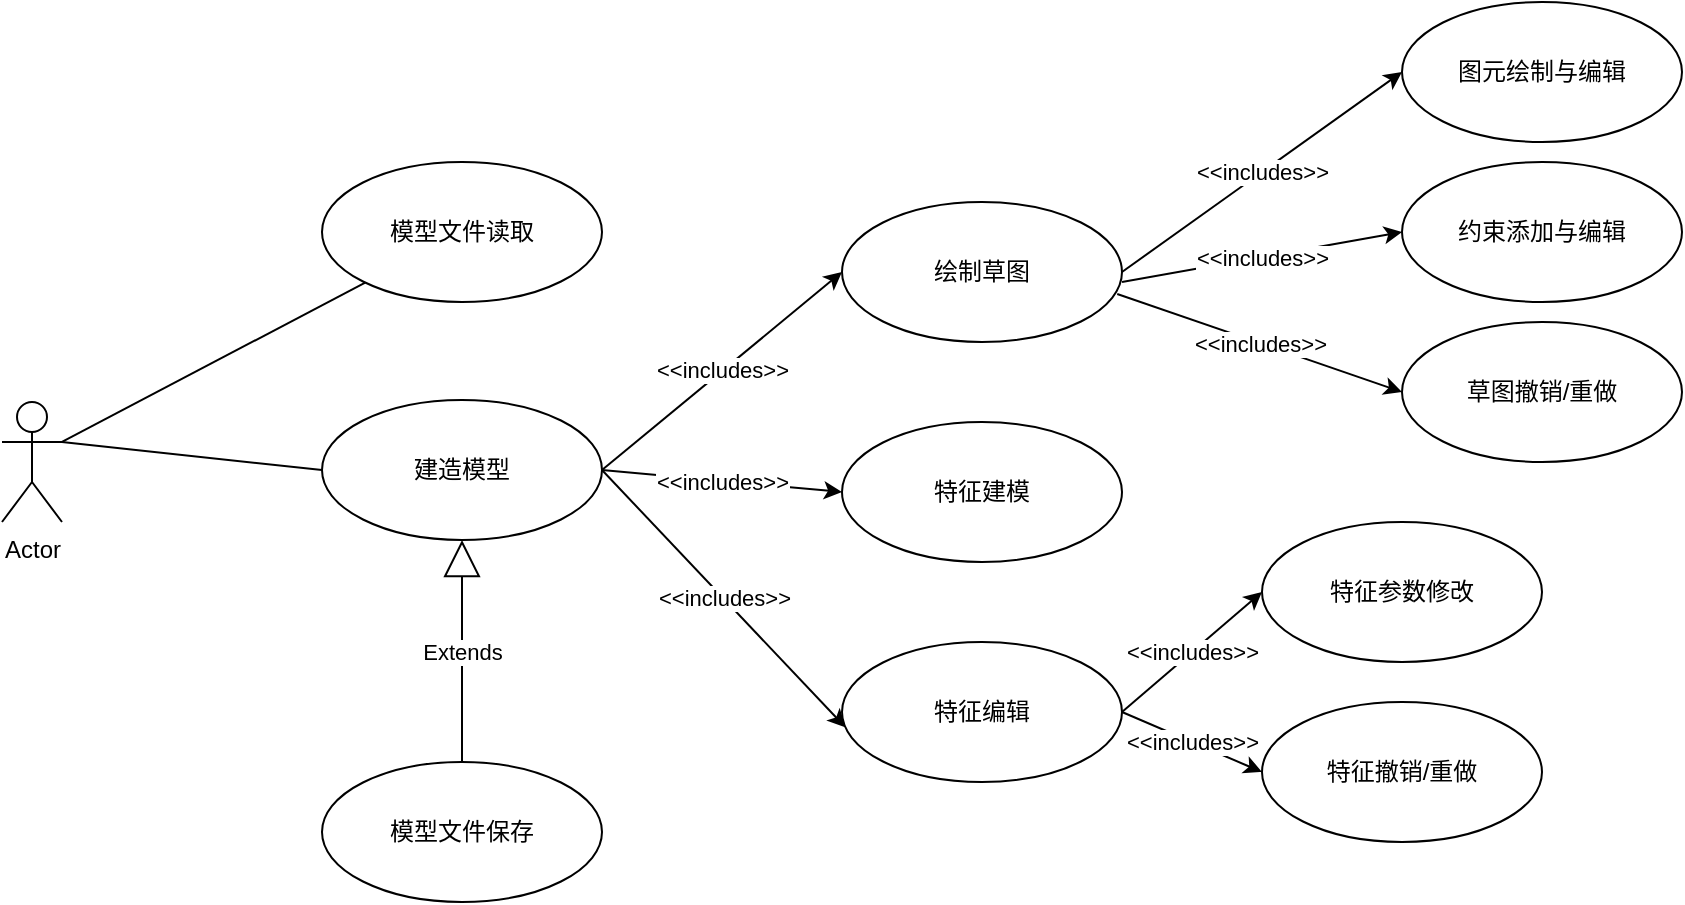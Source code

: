 <mxfile version="21.1.1" type="github">
  <diagram name="第 1 页" id="sRS028VmoQ0yGFp0G40y">
    <mxGraphModel dx="1876" dy="613" grid="1" gridSize="10" guides="1" tooltips="1" connect="1" arrows="1" fold="1" page="1" pageScale="1" pageWidth="827" pageHeight="1169" math="0" shadow="0">
      <root>
        <mxCell id="0" />
        <mxCell id="1" parent="0" />
        <mxCell id="2yFTk03IgR5k_DNnFNHS-1" value="Actor" style="shape=umlActor;verticalLabelPosition=bottom;verticalAlign=top;html=1;" vertex="1" parent="1">
          <mxGeometry x="-180" y="220" width="30" height="60" as="geometry" />
        </mxCell>
        <mxCell id="2yFTk03IgR5k_DNnFNHS-2" value="建造模型" style="ellipse;whiteSpace=wrap;html=1;" vertex="1" parent="1">
          <mxGeometry x="-20" y="219" width="140" height="70" as="geometry" />
        </mxCell>
        <mxCell id="2yFTk03IgR5k_DNnFNHS-3" value="绘制草图" style="ellipse;whiteSpace=wrap;html=1;" vertex="1" parent="1">
          <mxGeometry x="240" y="120" width="140" height="70" as="geometry" />
        </mxCell>
        <mxCell id="2yFTk03IgR5k_DNnFNHS-4" value="特征建模" style="ellipse;whiteSpace=wrap;html=1;" vertex="1" parent="1">
          <mxGeometry x="240" y="230" width="140" height="70" as="geometry" />
        </mxCell>
        <mxCell id="2yFTk03IgR5k_DNnFNHS-5" value="特征编辑" style="ellipse;whiteSpace=wrap;html=1;" vertex="1" parent="1">
          <mxGeometry x="240" y="340" width="140" height="70" as="geometry" />
        </mxCell>
        <mxCell id="2yFTk03IgR5k_DNnFNHS-6" value="模型文件读取" style="ellipse;whiteSpace=wrap;html=1;" vertex="1" parent="1">
          <mxGeometry x="-20" y="100" width="140" height="70" as="geometry" />
        </mxCell>
        <mxCell id="2yFTk03IgR5k_DNnFNHS-7" value="模型文件保存" style="ellipse;whiteSpace=wrap;html=1;" vertex="1" parent="1">
          <mxGeometry x="-20" y="400" width="140" height="70" as="geometry" />
        </mxCell>
        <mxCell id="2yFTk03IgR5k_DNnFNHS-8" value="Extends" style="endArrow=block;endSize=16;endFill=0;html=1;rounded=0;entryX=0.5;entryY=1;entryDx=0;entryDy=0;exitX=0.5;exitY=0;exitDx=0;exitDy=0;" edge="1" parent="1" source="2yFTk03IgR5k_DNnFNHS-7" target="2yFTk03IgR5k_DNnFNHS-2">
          <mxGeometry width="160" relative="1" as="geometry">
            <mxPoint x="-90" y="350" as="sourcePoint" />
            <mxPoint x="10" y="470" as="targetPoint" />
          </mxGeometry>
        </mxCell>
        <mxCell id="2yFTk03IgR5k_DNnFNHS-17" value="" style="endArrow=none;html=1;rounded=0;exitX=1;exitY=0.333;exitDx=0;exitDy=0;exitPerimeter=0;" edge="1" parent="1" source="2yFTk03IgR5k_DNnFNHS-1" target="2yFTk03IgR5k_DNnFNHS-6">
          <mxGeometry width="50" height="50" relative="1" as="geometry">
            <mxPoint x="-80" y="230" as="sourcePoint" />
            <mxPoint x="-30" y="180" as="targetPoint" />
          </mxGeometry>
        </mxCell>
        <mxCell id="2yFTk03IgR5k_DNnFNHS-18" value="" style="endArrow=none;html=1;rounded=0;entryX=0;entryY=0.5;entryDx=0;entryDy=0;" edge="1" parent="1" target="2yFTk03IgR5k_DNnFNHS-2">
          <mxGeometry width="50" height="50" relative="1" as="geometry">
            <mxPoint x="-150" y="240" as="sourcePoint" />
            <mxPoint x="-70" y="300" as="targetPoint" />
          </mxGeometry>
        </mxCell>
        <mxCell id="2yFTk03IgR5k_DNnFNHS-19" value="&amp;lt;&amp;lt;includes&amp;gt;&amp;gt;" style="endArrow=classic;html=1;rounded=0;exitX=1;exitY=0.5;exitDx=0;exitDy=0;entryX=0.013;entryY=0.611;entryDx=0;entryDy=0;entryPerimeter=0;" edge="1" parent="1" source="2yFTk03IgR5k_DNnFNHS-2" target="2yFTk03IgR5k_DNnFNHS-5">
          <mxGeometry width="50" height="50" relative="1" as="geometry">
            <mxPoint x="120" y="370" as="sourcePoint" />
            <mxPoint x="170" y="320" as="targetPoint" />
          </mxGeometry>
        </mxCell>
        <mxCell id="2yFTk03IgR5k_DNnFNHS-20" value="&amp;lt;&amp;lt;includes&amp;gt;&amp;gt;" style="endArrow=classic;html=1;rounded=0;exitX=1;exitY=0.5;exitDx=0;exitDy=0;entryX=0;entryY=0.5;entryDx=0;entryDy=0;" edge="1" parent="1" source="2yFTk03IgR5k_DNnFNHS-2" target="2yFTk03IgR5k_DNnFNHS-4">
          <mxGeometry width="50" height="50" relative="1" as="geometry">
            <mxPoint x="180" y="380" as="sourcePoint" />
            <mxPoint x="230" y="330" as="targetPoint" />
          </mxGeometry>
        </mxCell>
        <mxCell id="2yFTk03IgR5k_DNnFNHS-21" value="&amp;lt;&amp;lt;includes&amp;gt;&amp;gt;" style="endArrow=classic;html=1;rounded=0;exitX=1;exitY=0.5;exitDx=0;exitDy=0;entryX=0;entryY=0.5;entryDx=0;entryDy=0;" edge="1" parent="1" source="2yFTk03IgR5k_DNnFNHS-2" target="2yFTk03IgR5k_DNnFNHS-3">
          <mxGeometry width="50" height="50" relative="1" as="geometry">
            <mxPoint x="140" y="210" as="sourcePoint" />
            <mxPoint x="190" y="160" as="targetPoint" />
          </mxGeometry>
        </mxCell>
        <mxCell id="2yFTk03IgR5k_DNnFNHS-22" value="约束添加与编辑" style="ellipse;whiteSpace=wrap;html=1;" vertex="1" parent="1">
          <mxGeometry x="520" y="100" width="140" height="70" as="geometry" />
        </mxCell>
        <mxCell id="2yFTk03IgR5k_DNnFNHS-23" value="图元绘制与编辑" style="ellipse;whiteSpace=wrap;html=1;" vertex="1" parent="1">
          <mxGeometry x="520" y="20" width="140" height="70" as="geometry" />
        </mxCell>
        <mxCell id="2yFTk03IgR5k_DNnFNHS-24" value="草图撤销/重做" style="ellipse;whiteSpace=wrap;html=1;" vertex="1" parent="1">
          <mxGeometry x="520" y="180" width="140" height="70" as="geometry" />
        </mxCell>
        <mxCell id="2yFTk03IgR5k_DNnFNHS-26" value="&amp;lt;&amp;lt;includes&amp;gt;&amp;gt;" style="endArrow=classic;html=1;rounded=0;entryX=0;entryY=0.5;entryDx=0;entryDy=0;" edge="1" parent="1" target="2yFTk03IgR5k_DNnFNHS-22">
          <mxGeometry width="50" height="50" relative="1" as="geometry">
            <mxPoint x="380" y="160" as="sourcePoint" />
            <mxPoint x="250" y="165" as="targetPoint" />
          </mxGeometry>
        </mxCell>
        <mxCell id="2yFTk03IgR5k_DNnFNHS-27" value="&amp;lt;&amp;lt;includes&amp;gt;&amp;gt;" style="endArrow=classic;html=1;rounded=0;entryX=0;entryY=0.5;entryDx=0;entryDy=0;exitX=0.983;exitY=0.657;exitDx=0;exitDy=0;exitPerimeter=0;" edge="1" parent="1" source="2yFTk03IgR5k_DNnFNHS-3" target="2yFTk03IgR5k_DNnFNHS-24">
          <mxGeometry width="50" height="50" relative="1" as="geometry">
            <mxPoint x="370" y="160" as="sourcePoint" />
            <mxPoint x="510" y="165" as="targetPoint" />
          </mxGeometry>
        </mxCell>
        <mxCell id="2yFTk03IgR5k_DNnFNHS-28" value="&amp;lt;&amp;lt;includes&amp;gt;&amp;gt;" style="endArrow=classic;html=1;rounded=0;entryX=0;entryY=0.5;entryDx=0;entryDy=0;exitX=1;exitY=0.5;exitDx=0;exitDy=0;" edge="1" parent="1" source="2yFTk03IgR5k_DNnFNHS-3" target="2yFTk03IgR5k_DNnFNHS-23">
          <mxGeometry width="50" height="50" relative="1" as="geometry">
            <mxPoint x="390" y="160" as="sourcePoint" />
            <mxPoint x="520" y="175" as="targetPoint" />
          </mxGeometry>
        </mxCell>
        <mxCell id="2yFTk03IgR5k_DNnFNHS-29" value="特征参数修改" style="ellipse;whiteSpace=wrap;html=1;" vertex="1" parent="1">
          <mxGeometry x="450" y="280" width="140" height="70" as="geometry" />
        </mxCell>
        <mxCell id="2yFTk03IgR5k_DNnFNHS-30" value="特征撤销/重做" style="ellipse;whiteSpace=wrap;html=1;" vertex="1" parent="1">
          <mxGeometry x="450" y="370" width="140" height="70" as="geometry" />
        </mxCell>
        <mxCell id="2yFTk03IgR5k_DNnFNHS-31" value="&amp;lt;&amp;lt;includes&amp;gt;&amp;gt;" style="endArrow=classic;html=1;rounded=0;exitX=1;exitY=0.5;exitDx=0;exitDy=0;entryX=0;entryY=0.5;entryDx=0;entryDy=0;" edge="1" parent="1" source="2yFTk03IgR5k_DNnFNHS-5" target="2yFTk03IgR5k_DNnFNHS-29">
          <mxGeometry width="50" height="50" relative="1" as="geometry">
            <mxPoint x="412" y="192" as="sourcePoint" />
            <mxPoint x="530" y="185" as="targetPoint" />
          </mxGeometry>
        </mxCell>
        <mxCell id="2yFTk03IgR5k_DNnFNHS-32" value="&amp;lt;&amp;lt;includes&amp;gt;&amp;gt;" style="endArrow=classic;html=1;rounded=0;exitX=1;exitY=0.5;exitDx=0;exitDy=0;entryX=0;entryY=0.5;entryDx=0;entryDy=0;" edge="1" parent="1" source="2yFTk03IgR5k_DNnFNHS-5" target="2yFTk03IgR5k_DNnFNHS-30">
          <mxGeometry width="50" height="50" relative="1" as="geometry">
            <mxPoint x="422" y="202" as="sourcePoint" />
            <mxPoint x="430" y="450" as="targetPoint" />
          </mxGeometry>
        </mxCell>
      </root>
    </mxGraphModel>
  </diagram>
</mxfile>
